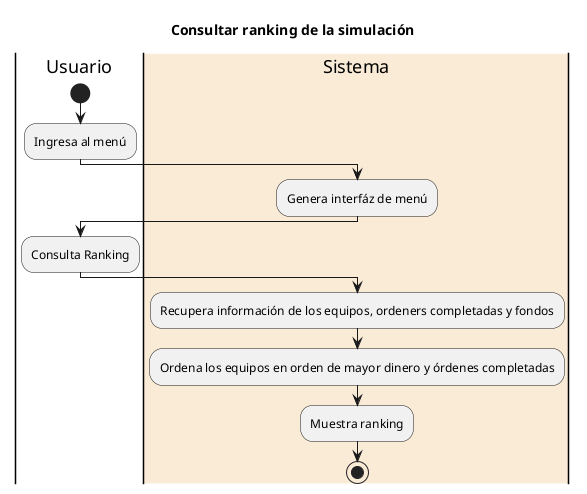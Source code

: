 @startuml Consultar ranking de la simulación
title Consultar ranking de la simulación
  
|Usuario|
start
:Ingresa al menú;


|#AntiqueWhite|Sistema|
:Genera interfáz de menú;

|Usuario|
:Consulta Ranking;

|Sistema|
:Recupera información de los equipos, ordeners completadas y fondos;
:Ordena los equipos en orden de mayor dinero y órdenes completadas;
:Muestra ranking;

stop

@endluml